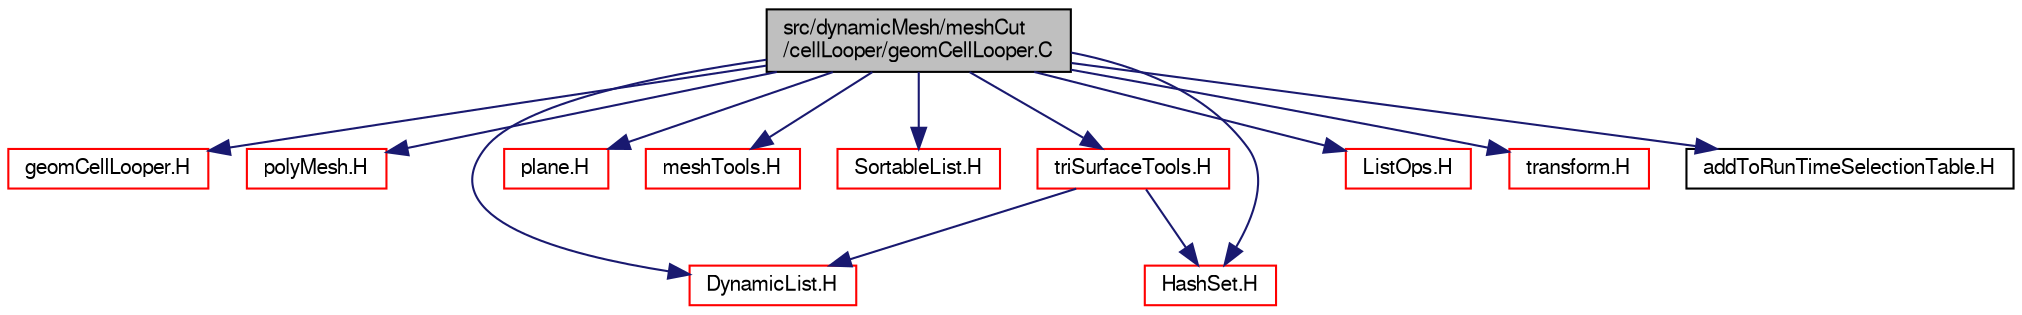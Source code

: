 digraph "src/dynamicMesh/meshCut/cellLooper/geomCellLooper.C"
{
  bgcolor="transparent";
  edge [fontname="FreeSans",fontsize="10",labelfontname="FreeSans",labelfontsize="10"];
  node [fontname="FreeSans",fontsize="10",shape=record];
  Node0 [label="src/dynamicMesh/meshCut\l/cellLooper/geomCellLooper.C",height=0.2,width=0.4,color="black", fillcolor="grey75", style="filled", fontcolor="black"];
  Node0 -> Node1 [color="midnightblue",fontsize="10",style="solid",fontname="FreeSans"];
  Node1 [label="geomCellLooper.H",height=0.2,width=0.4,color="red",URL="$a00464.html"];
  Node0 -> Node10 [color="midnightblue",fontsize="10",style="solid",fontname="FreeSans"];
  Node10 [label="polyMesh.H",height=0.2,width=0.4,color="red",URL="$a11630.html"];
  Node0 -> Node79 [color="midnightblue",fontsize="10",style="solid",fontname="FreeSans"];
  Node79 [label="DynamicList.H",height=0.2,width=0.4,color="red",URL="$a08633.html"];
  Node0 -> Node223 [color="midnightblue",fontsize="10",style="solid",fontname="FreeSans"];
  Node223 [label="plane.H",height=0.2,width=0.4,color="red",URL="$a12056.html"];
  Node0 -> Node224 [color="midnightblue",fontsize="10",style="solid",fontname="FreeSans"];
  Node224 [label="meshTools.H",height=0.2,width=0.4,color="red",URL="$a07670.html"];
  Node0 -> Node225 [color="midnightblue",fontsize="10",style="solid",fontname="FreeSans"];
  Node225 [label="SortableList.H",height=0.2,width=0.4,color="red",URL="$a08738.html"];
  Node0 -> Node226 [color="midnightblue",fontsize="10",style="solid",fontname="FreeSans"];
  Node226 [label="triSurfaceTools.H",height=0.2,width=0.4,color="red",URL="$a08264.html"];
  Node226 -> Node79 [color="midnightblue",fontsize="10",style="solid",fontname="FreeSans"];
  Node226 -> Node173 [color="midnightblue",fontsize="10",style="solid",fontname="FreeSans"];
  Node173 [label="HashSet.H",height=0.2,width=0.4,color="red",URL="$a08471.html"];
  Node0 -> Node173 [color="midnightblue",fontsize="10",style="solid",fontname="FreeSans"];
  Node0 -> Node111 [color="midnightblue",fontsize="10",style="solid",fontname="FreeSans"];
  Node111 [label="ListOps.H",height=0.2,width=0.4,color="red",URL="$a08687.html",tooltip="Various functions to operate on Lists. "];
  Node0 -> Node237 [color="midnightblue",fontsize="10",style="solid",fontname="FreeSans"];
  Node237 [label="transform.H",height=0.2,width=0.4,color="red",URL="$a12779.html",tooltip="3D tensor transformation operations. "];
  Node0 -> Node238 [color="midnightblue",fontsize="10",style="solid",fontname="FreeSans"];
  Node238 [label="addToRunTimeSelectionTable.H",height=0.2,width=0.4,color="black",URL="$a09263.html",tooltip="Macros for easy insertion into run-time selection tables. "];
}
